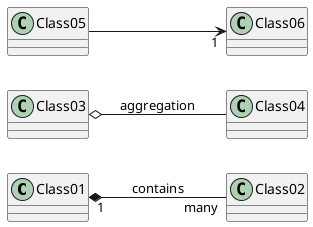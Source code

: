 @startuml

left to right direction

skinparam class {
}

Class01 "1" *-- "many" Class02 : contains

Class03 o-- Class04 : aggregation

Class05 --> "1" Class06

@enduml